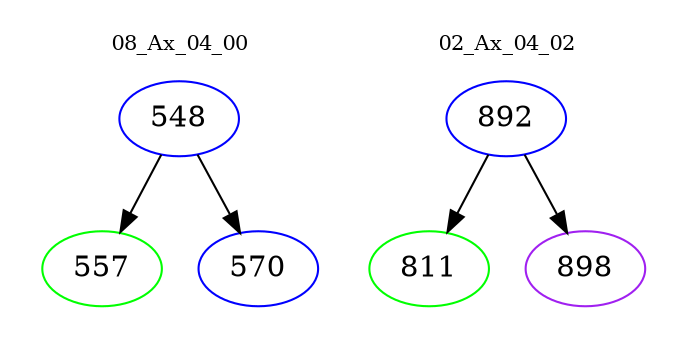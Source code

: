 digraph{
subgraph cluster_0 {
color = white
label = "08_Ax_04_00";
fontsize=10;
T0_548 [label="548", color="blue"]
T0_548 -> T0_557 [color="black"]
T0_557 [label="557", color="green"]
T0_548 -> T0_570 [color="black"]
T0_570 [label="570", color="blue"]
}
subgraph cluster_1 {
color = white
label = "02_Ax_04_02";
fontsize=10;
T1_892 [label="892", color="blue"]
T1_892 -> T1_811 [color="black"]
T1_811 [label="811", color="green"]
T1_892 -> T1_898 [color="black"]
T1_898 [label="898", color="purple"]
}
}
